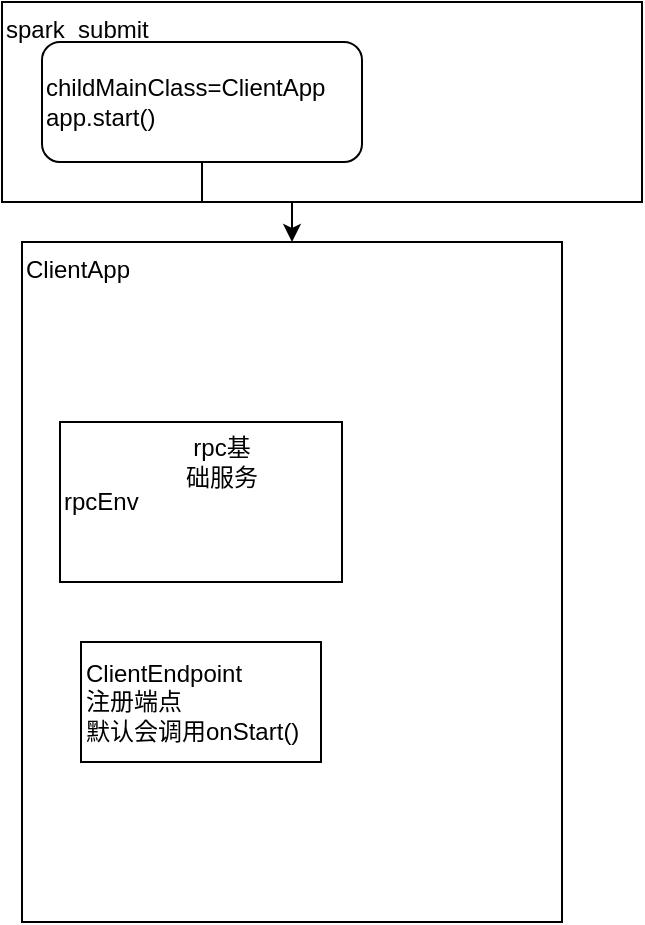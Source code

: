 <mxfile version="14.0.0" type="github">
  <diagram id="PVjHA7V404gOdq9WjJog" name="Page-1">
    <mxGraphModel dx="1422" dy="762" grid="1" gridSize="10" guides="1" tooltips="1" connect="1" arrows="1" fold="1" page="1" pageScale="1" pageWidth="827" pageHeight="1169" math="0" shadow="0">
      <root>
        <mxCell id="0" />
        <mxCell id="1" parent="0" />
        <mxCell id="x4r8VUHezPv9C3AzcLbX-3" value="" style="group" parent="1" vertex="1" connectable="0">
          <mxGeometry x="40" y="110" width="320" height="100" as="geometry" />
        </mxCell>
        <mxCell id="x4r8VUHezPv9C3AzcLbX-1" value="spark_submit" style="rounded=0;whiteSpace=wrap;html=1;align=left;verticalAlign=top;" parent="x4r8VUHezPv9C3AzcLbX-3" vertex="1">
          <mxGeometry width="320" height="100" as="geometry" />
        </mxCell>
        <mxCell id="x4r8VUHezPv9C3AzcLbX-2" value="childMainClass=ClientApp&lt;br&gt;app.start()" style="rounded=1;whiteSpace=wrap;html=1;align=left;" parent="x4r8VUHezPv9C3AzcLbX-3" vertex="1">
          <mxGeometry x="20" y="20" width="160" height="60" as="geometry" />
        </mxCell>
        <mxCell id="x4r8VUHezPv9C3AzcLbX-6" value="" style="group" parent="1" vertex="1" connectable="0">
          <mxGeometry x="50" y="230" width="270" height="340" as="geometry" />
        </mxCell>
        <mxCell id="x4r8VUHezPv9C3AzcLbX-4" value="ClientApp" style="rounded=0;whiteSpace=wrap;html=1;align=left;verticalAlign=top;" parent="x4r8VUHezPv9C3AzcLbX-6" vertex="1">
          <mxGeometry width="270" height="340" as="geometry" />
        </mxCell>
        <mxCell id="x4r8VUHezPv9C3AzcLbX-5" value="rpcEnv" style="rounded=0;whiteSpace=wrap;html=1;align=left;" parent="x4r8VUHezPv9C3AzcLbX-6" vertex="1">
          <mxGeometry x="19" y="90" width="141" height="80" as="geometry" />
        </mxCell>
        <mxCell id="x4r8VUHezPv9C3AzcLbX-8" value="rpc基础服务" style="text;html=1;strokeColor=none;fillColor=none;align=center;verticalAlign=middle;whiteSpace=wrap;rounded=0;" parent="x4r8VUHezPv9C3AzcLbX-6" vertex="1">
          <mxGeometry x="80" y="100" width="40" height="20" as="geometry" />
        </mxCell>
        <mxCell id="Ah1g94mcM1d-Eal2zF6q-1" value="ClientEndpoint&lt;br&gt;注册端点&lt;br&gt;默认会调用onStart()" style="rounded=0;whiteSpace=wrap;html=1;align=left;" vertex="1" parent="x4r8VUHezPv9C3AzcLbX-6">
          <mxGeometry x="29.5" y="200" width="120" height="60" as="geometry" />
        </mxCell>
        <mxCell id="x4r8VUHezPv9C3AzcLbX-7" style="edgeStyle=orthogonalEdgeStyle;rounded=0;orthogonalLoop=1;jettySize=auto;html=1;exitX=0.5;exitY=1;exitDx=0;exitDy=0;" parent="1" source="x4r8VUHezPv9C3AzcLbX-2" target="x4r8VUHezPv9C3AzcLbX-4" edge="1">
          <mxGeometry relative="1" as="geometry">
            <mxPoint x="170" y="260" as="targetPoint" />
          </mxGeometry>
        </mxCell>
      </root>
    </mxGraphModel>
  </diagram>
</mxfile>
